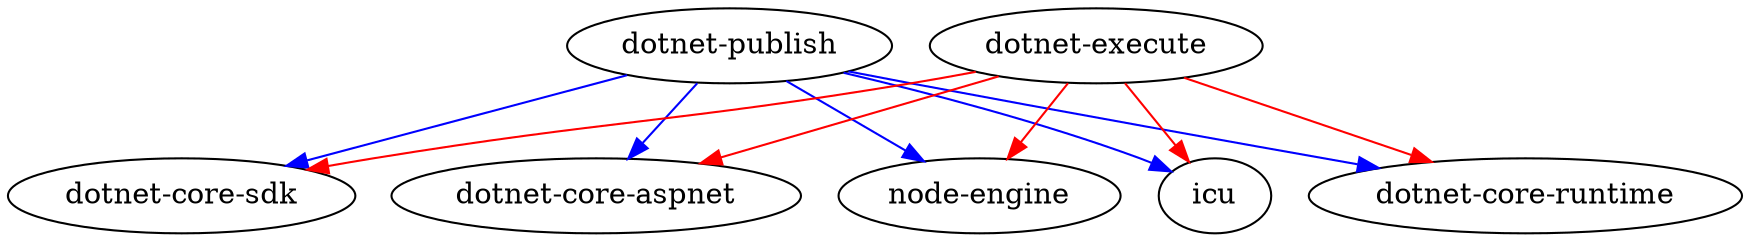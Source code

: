 digraph "proposed" {
  p_dcr [label="dotnet-core-runtime"];
  p_dcs [label="dotnet-core-sdk"];
  p_dca [label="dotnet-core-aspnet"];
  p_dp [label="dotnet-publish"];
  p_de [label="dotnet-execute"];
  p_ne [label="node-engine"];
  p_i [label="icu"];

  p_dp -> p_dcs [color=blue];
  p_de -> p_dcs [color=red];

  p_dp -> p_dcr [color=blue];
  p_de -> p_dcr [color=red];

  p_dp -> p_ne [color=blue];
  p_de -> p_ne [color=red];

  p_dp -> p_i [color=blue];
  p_de -> p_i [color=red];

  p_dp -> p_dca [color=blue];
  p_de -> p_dca [color=red];
}

